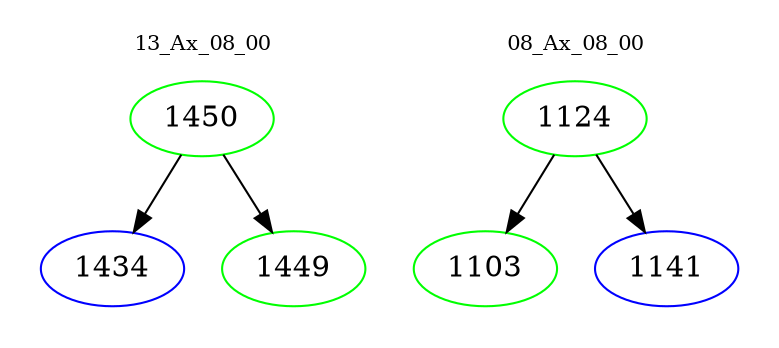 digraph{
subgraph cluster_0 {
color = white
label = "13_Ax_08_00";
fontsize=10;
T0_1450 [label="1450", color="green"]
T0_1450 -> T0_1434 [color="black"]
T0_1434 [label="1434", color="blue"]
T0_1450 -> T0_1449 [color="black"]
T0_1449 [label="1449", color="green"]
}
subgraph cluster_1 {
color = white
label = "08_Ax_08_00";
fontsize=10;
T1_1124 [label="1124", color="green"]
T1_1124 -> T1_1103 [color="black"]
T1_1103 [label="1103", color="green"]
T1_1124 -> T1_1141 [color="black"]
T1_1141 [label="1141", color="blue"]
}
}
